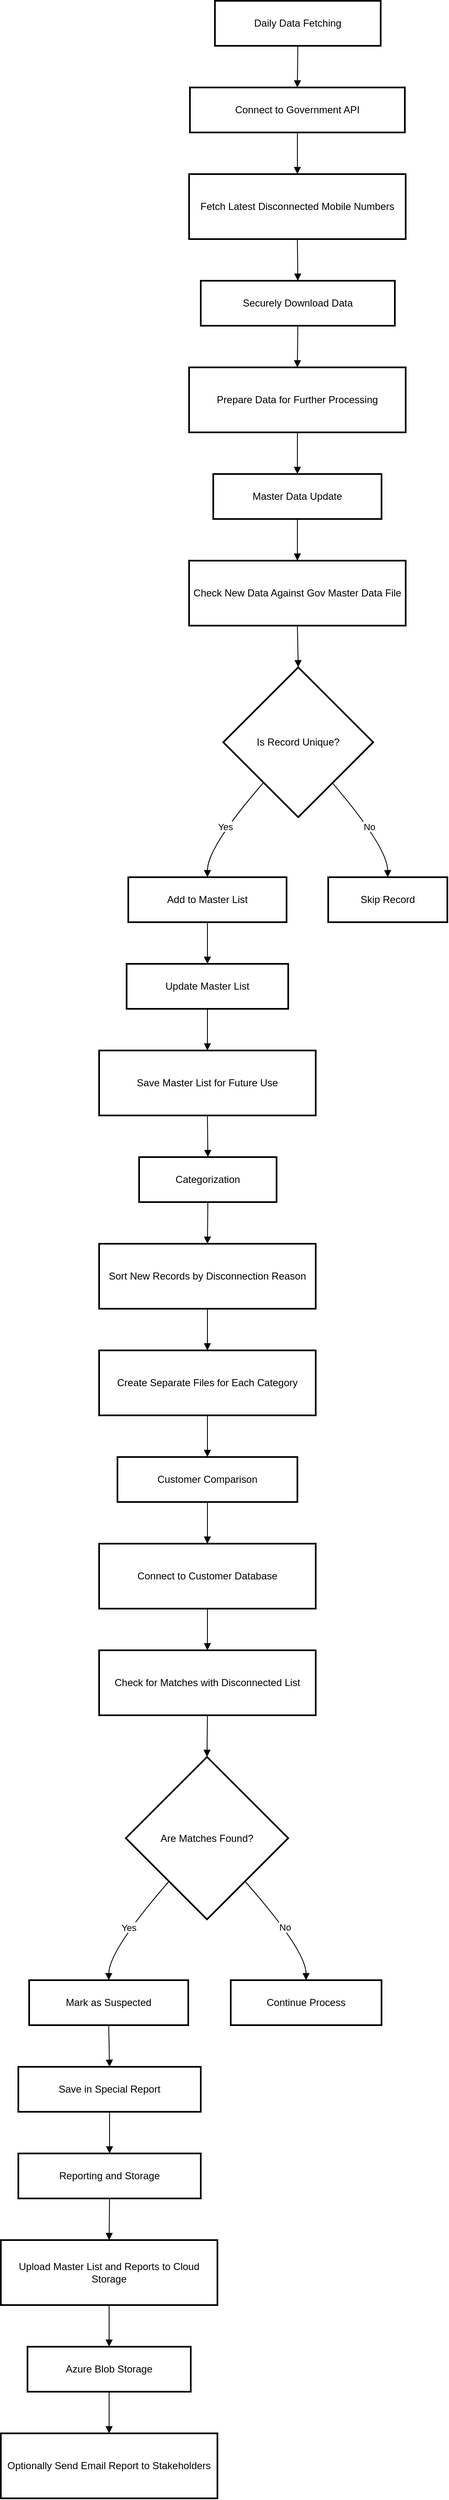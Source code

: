 <mxfile version="27.1.4">
  <diagram name="Page-1" id="6wpzovJCRnBIXctihpAU">
    <mxGraphModel dx="1025" dy="497" grid="1" gridSize="10" guides="1" tooltips="1" connect="1" arrows="1" fold="1" page="1" pageScale="1" pageWidth="850" pageHeight="1100" math="0" shadow="0">
      <root>
        <mxCell id="0" />
        <mxCell id="1" parent="0" />
        <mxCell id="2" value="Daily Data Fetching" style="whiteSpace=wrap;strokeWidth=2;" parent="1" vertex="1">
          <mxGeometry x="265" y="8" width="199" height="54" as="geometry" />
        </mxCell>
        <mxCell id="3" value="Connect to Government API" style="whiteSpace=wrap;strokeWidth=2;" parent="1" vertex="1">
          <mxGeometry x="235" y="112" width="258" height="54" as="geometry" />
        </mxCell>
        <mxCell id="4" value="Fetch Latest Disconnected Mobile Numbers" style="whiteSpace=wrap;strokeWidth=2;" parent="1" vertex="1">
          <mxGeometry x="234" y="216" width="260" height="78" as="geometry" />
        </mxCell>
        <mxCell id="5" value="Securely Download Data" style="whiteSpace=wrap;strokeWidth=2;" parent="1" vertex="1">
          <mxGeometry x="248" y="344" width="233" height="54" as="geometry" />
        </mxCell>
        <mxCell id="6" value="Prepare Data for Further Processing" style="whiteSpace=wrap;strokeWidth=2;" parent="1" vertex="1">
          <mxGeometry x="234" y="448" width="260" height="78" as="geometry" />
        </mxCell>
        <mxCell id="7" value="Master Data Update" style="whiteSpace=wrap;strokeWidth=2;" parent="1" vertex="1">
          <mxGeometry x="263" y="576" width="202" height="54" as="geometry" />
        </mxCell>
        <mxCell id="8" value="Check New Data Against Gov Master Data File" style="whiteSpace=wrap;strokeWidth=2;" parent="1" vertex="1">
          <mxGeometry x="234" y="680" width="260" height="78" as="geometry" />
        </mxCell>
        <mxCell id="9" value="Is Record Unique?" style="rhombus;strokeWidth=2;whiteSpace=wrap;" parent="1" vertex="1">
          <mxGeometry x="275" y="808" width="180" height="180" as="geometry" />
        </mxCell>
        <mxCell id="10" value="Add to Master List" style="whiteSpace=wrap;strokeWidth=2;" parent="1" vertex="1">
          <mxGeometry x="161" y="1060" width="190" height="54" as="geometry" />
        </mxCell>
        <mxCell id="11" value="Skip Record" style="whiteSpace=wrap;strokeWidth=2;" parent="1" vertex="1">
          <mxGeometry x="401" y="1060" width="143" height="54" as="geometry" />
        </mxCell>
        <mxCell id="12" value="Update Master List" style="whiteSpace=wrap;strokeWidth=2;" parent="1" vertex="1">
          <mxGeometry x="159" y="1164" width="194" height="54" as="geometry" />
        </mxCell>
        <mxCell id="13" value="Save Master List for Future Use" style="whiteSpace=wrap;strokeWidth=2;" parent="1" vertex="1">
          <mxGeometry x="126" y="1268" width="260" height="78" as="geometry" />
        </mxCell>
        <mxCell id="14" value="Categorization" style="whiteSpace=wrap;strokeWidth=2;" parent="1" vertex="1">
          <mxGeometry x="174" y="1396" width="165" height="54" as="geometry" />
        </mxCell>
        <mxCell id="15" value="Sort New Records by Disconnection Reason" style="whiteSpace=wrap;strokeWidth=2;" parent="1" vertex="1">
          <mxGeometry x="126" y="1500" width="260" height="78" as="geometry" />
        </mxCell>
        <mxCell id="16" value="Create Separate Files for Each Category" style="whiteSpace=wrap;strokeWidth=2;" parent="1" vertex="1">
          <mxGeometry x="126" y="1628" width="260" height="78" as="geometry" />
        </mxCell>
        <mxCell id="17" value="Customer Comparison" style="whiteSpace=wrap;strokeWidth=2;" parent="1" vertex="1">
          <mxGeometry x="148" y="1756" width="216" height="54" as="geometry" />
        </mxCell>
        <mxCell id="18" value="Connect to Customer Database" style="whiteSpace=wrap;strokeWidth=2;" parent="1" vertex="1">
          <mxGeometry x="126" y="1860" width="260" height="78" as="geometry" />
        </mxCell>
        <mxCell id="19" value="Check for Matches with Disconnected List" style="whiteSpace=wrap;strokeWidth=2;" parent="1" vertex="1">
          <mxGeometry x="126" y="1988" width="260" height="78" as="geometry" />
        </mxCell>
        <mxCell id="20" value="Are Matches Found?" style="rhombus;strokeWidth=2;whiteSpace=wrap;" parent="1" vertex="1">
          <mxGeometry x="158" y="2116" width="195" height="195" as="geometry" />
        </mxCell>
        <mxCell id="21" value="Mark as Suspected" style="whiteSpace=wrap;strokeWidth=2;" parent="1" vertex="1">
          <mxGeometry x="42" y="2384" width="191" height="54" as="geometry" />
        </mxCell>
        <mxCell id="22" value="Save in Special Report" style="whiteSpace=wrap;strokeWidth=2;" parent="1" vertex="1">
          <mxGeometry x="29" y="2488" width="219" height="54" as="geometry" />
        </mxCell>
        <mxCell id="23" value="Continue Process" style="whiteSpace=wrap;strokeWidth=2;" parent="1" vertex="1">
          <mxGeometry x="284" y="2384" width="181" height="54" as="geometry" />
        </mxCell>
        <mxCell id="24" value="Reporting and Storage" style="whiteSpace=wrap;strokeWidth=2;" parent="1" vertex="1">
          <mxGeometry x="29" y="2592" width="219" height="54" as="geometry" />
        </mxCell>
        <mxCell id="25" value="Upload Master List and Reports to Cloud Storage" style="whiteSpace=wrap;strokeWidth=2;" parent="1" vertex="1">
          <mxGeometry x="8" y="2696" width="260" height="78" as="geometry" />
        </mxCell>
        <mxCell id="26" value="Azure Blob Storage" style="whiteSpace=wrap;strokeWidth=2;" parent="1" vertex="1">
          <mxGeometry x="40" y="2824" width="196" height="54" as="geometry" />
        </mxCell>
        <mxCell id="27" value="Optionally Send Email Report to Stakeholders" style="whiteSpace=wrap;strokeWidth=2;" parent="1" vertex="1">
          <mxGeometry x="8" y="2928" width="260" height="78" as="geometry" />
        </mxCell>
        <mxCell id="28" value="" style="curved=1;startArrow=none;endArrow=block;exitX=0.5;exitY=1;entryX=0.5;entryY=0;" parent="1" source="2" target="3" edge="1">
          <mxGeometry relative="1" as="geometry">
            <Array as="points" />
          </mxGeometry>
        </mxCell>
        <mxCell id="29" value="" style="curved=1;startArrow=none;endArrow=block;exitX=0.5;exitY=1;entryX=0.5;entryY=0;" parent="1" source="3" target="4" edge="1">
          <mxGeometry relative="1" as="geometry">
            <Array as="points" />
          </mxGeometry>
        </mxCell>
        <mxCell id="30" value="" style="curved=1;startArrow=none;endArrow=block;exitX=0.5;exitY=1;entryX=0.5;entryY=0;" parent="1" source="4" target="5" edge="1">
          <mxGeometry relative="1" as="geometry">
            <Array as="points" />
          </mxGeometry>
        </mxCell>
        <mxCell id="31" value="" style="curved=1;startArrow=none;endArrow=block;exitX=0.5;exitY=1;entryX=0.5;entryY=0;" parent="1" source="5" target="6" edge="1">
          <mxGeometry relative="1" as="geometry">
            <Array as="points" />
          </mxGeometry>
        </mxCell>
        <mxCell id="32" value="" style="curved=1;startArrow=none;endArrow=block;exitX=0.5;exitY=1;entryX=0.5;entryY=0;" parent="1" source="6" target="7" edge="1">
          <mxGeometry relative="1" as="geometry">
            <Array as="points" />
          </mxGeometry>
        </mxCell>
        <mxCell id="33" value="" style="curved=1;startArrow=none;endArrow=block;exitX=0.5;exitY=1;entryX=0.5;entryY=0;" parent="1" source="7" target="8" edge="1">
          <mxGeometry relative="1" as="geometry">
            <Array as="points" />
          </mxGeometry>
        </mxCell>
        <mxCell id="34" value="" style="curved=1;startArrow=none;endArrow=block;exitX=0.5;exitY=1;entryX=0.5;entryY=0;" parent="1" source="8" target="9" edge="1">
          <mxGeometry relative="1" as="geometry">
            <Array as="points" />
          </mxGeometry>
        </mxCell>
        <mxCell id="35" value="Yes" style="curved=1;startArrow=none;endArrow=block;exitX=0.07;exitY=1;entryX=0.5;entryY=0;" parent="1" source="9" target="10" edge="1">
          <mxGeometry relative="1" as="geometry">
            <Array as="points">
              <mxPoint x="256" y="1024" />
            </Array>
          </mxGeometry>
        </mxCell>
        <mxCell id="36" value="No" style="curved=1;startArrow=none;endArrow=block;exitX=0.92;exitY=1;entryX=0.5;entryY=0;" parent="1" source="9" target="11" edge="1">
          <mxGeometry relative="1" as="geometry">
            <Array as="points">
              <mxPoint x="472" y="1024" />
            </Array>
          </mxGeometry>
        </mxCell>
        <mxCell id="37" value="" style="curved=1;startArrow=none;endArrow=block;exitX=0.5;exitY=1;entryX=0.5;entryY=0;" parent="1" source="10" target="12" edge="1">
          <mxGeometry relative="1" as="geometry">
            <Array as="points" />
          </mxGeometry>
        </mxCell>
        <mxCell id="38" value="" style="curved=1;startArrow=none;endArrow=block;exitX=0.5;exitY=1;entryX=0.5;entryY=0;" parent="1" source="12" target="13" edge="1">
          <mxGeometry relative="1" as="geometry">
            <Array as="points" />
          </mxGeometry>
        </mxCell>
        <mxCell id="39" value="" style="curved=1;startArrow=none;endArrow=block;exitX=0.5;exitY=1;entryX=0.5;entryY=0;" parent="1" source="13" target="14" edge="1">
          <mxGeometry relative="1" as="geometry">
            <Array as="points" />
          </mxGeometry>
        </mxCell>
        <mxCell id="40" value="" style="curved=1;startArrow=none;endArrow=block;exitX=0.5;exitY=1;entryX=0.5;entryY=0;" parent="1" source="14" target="15" edge="1">
          <mxGeometry relative="1" as="geometry">
            <Array as="points" />
          </mxGeometry>
        </mxCell>
        <mxCell id="41" value="" style="curved=1;startArrow=none;endArrow=block;exitX=0.5;exitY=1;entryX=0.5;entryY=0;" parent="1" source="15" target="16" edge="1">
          <mxGeometry relative="1" as="geometry">
            <Array as="points" />
          </mxGeometry>
        </mxCell>
        <mxCell id="42" value="" style="curved=1;startArrow=none;endArrow=block;exitX=0.5;exitY=1;entryX=0.5;entryY=0;" parent="1" source="16" target="17" edge="1">
          <mxGeometry relative="1" as="geometry">
            <Array as="points" />
          </mxGeometry>
        </mxCell>
        <mxCell id="43" value="" style="curved=1;startArrow=none;endArrow=block;exitX=0.5;exitY=1;entryX=0.5;entryY=0;" parent="1" source="17" target="18" edge="1">
          <mxGeometry relative="1" as="geometry">
            <Array as="points" />
          </mxGeometry>
        </mxCell>
        <mxCell id="44" value="" style="curved=1;startArrow=none;endArrow=block;exitX=0.5;exitY=1;entryX=0.5;entryY=0;" parent="1" source="18" target="19" edge="1">
          <mxGeometry relative="1" as="geometry">
            <Array as="points" />
          </mxGeometry>
        </mxCell>
        <mxCell id="45" value="" style="curved=1;startArrow=none;endArrow=block;exitX=0.5;exitY=1;entryX=0.5;entryY=0;" parent="1" source="19" target="20" edge="1">
          <mxGeometry relative="1" as="geometry">
            <Array as="points" />
          </mxGeometry>
        </mxCell>
        <mxCell id="46" value="Yes" style="curved=1;startArrow=none;endArrow=block;exitX=0.06;exitY=1;entryX=0.5;entryY=0;" parent="1" source="20" target="21" edge="1">
          <mxGeometry relative="1" as="geometry">
            <Array as="points">
              <mxPoint x="138" y="2348" />
            </Array>
          </mxGeometry>
        </mxCell>
        <mxCell id="47" value="" style="curved=1;startArrow=none;endArrow=block;exitX=0.5;exitY=1;entryX=0.5;entryY=0;" parent="1" source="21" target="22" edge="1">
          <mxGeometry relative="1" as="geometry">
            <Array as="points" />
          </mxGeometry>
        </mxCell>
        <mxCell id="48" value="No" style="curved=1;startArrow=none;endArrow=block;exitX=0.94;exitY=1;entryX=0.5;entryY=0;" parent="1" source="20" target="23" edge="1">
          <mxGeometry relative="1" as="geometry">
            <Array as="points">
              <mxPoint x="374" y="2348" />
            </Array>
          </mxGeometry>
        </mxCell>
        <mxCell id="49" value="" style="curved=1;startArrow=none;endArrow=block;exitX=0.5;exitY=1;entryX=0.5;entryY=0;" parent="1" source="22" target="24" edge="1">
          <mxGeometry relative="1" as="geometry">
            <Array as="points" />
          </mxGeometry>
        </mxCell>
        <mxCell id="50" value="" style="curved=1;startArrow=none;endArrow=block;exitX=0.5;exitY=1;entryX=0.5;entryY=0;" parent="1" source="24" target="25" edge="1">
          <mxGeometry relative="1" as="geometry">
            <Array as="points" />
          </mxGeometry>
        </mxCell>
        <mxCell id="51" value="" style="curved=1;startArrow=none;endArrow=block;exitX=0.5;exitY=1;entryX=0.5;entryY=0;" parent="1" source="25" target="26" edge="1">
          <mxGeometry relative="1" as="geometry">
            <Array as="points" />
          </mxGeometry>
        </mxCell>
        <mxCell id="52" value="" style="curved=1;startArrow=none;endArrow=block;exitX=0.5;exitY=1;entryX=0.5;entryY=0;" parent="1" source="26" target="27" edge="1">
          <mxGeometry relative="1" as="geometry">
            <Array as="points" />
          </mxGeometry>
        </mxCell>
      </root>
    </mxGraphModel>
  </diagram>
</mxfile>

